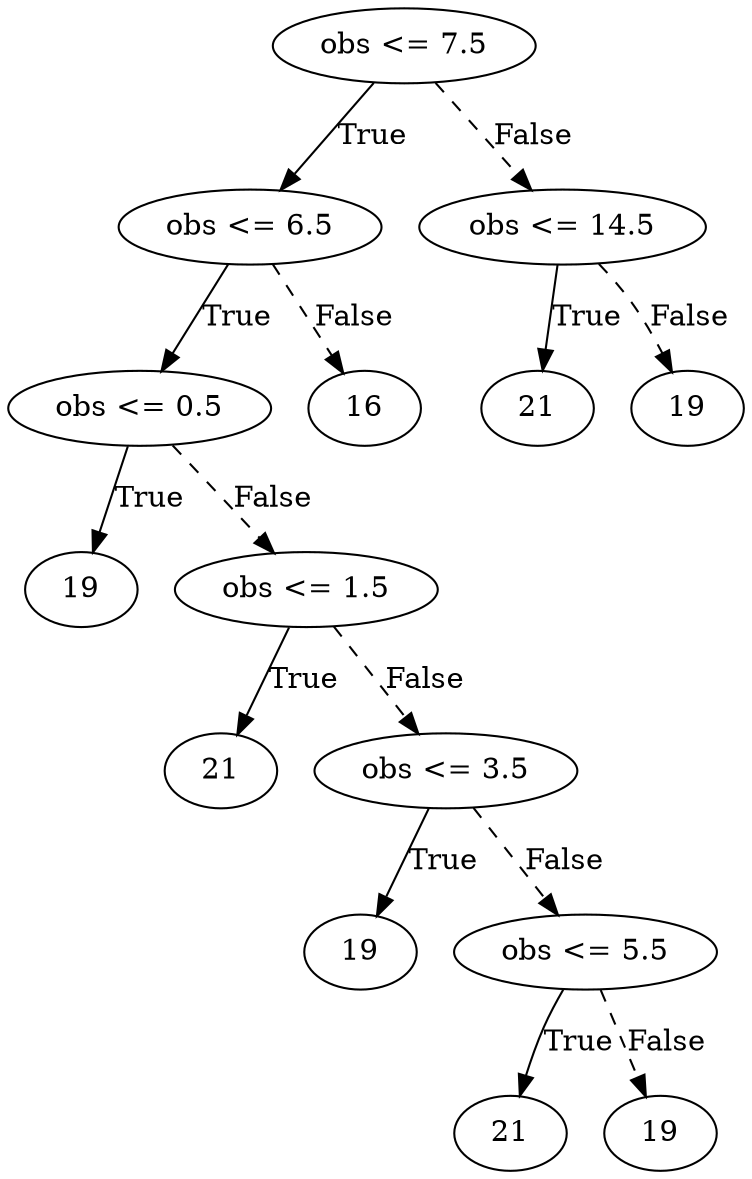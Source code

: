 digraph {
0 [label="obs <= 7.5"];
1 [label="obs <= 6.5"];
2 [label="obs <= 0.5"];
3 [label="19"];
2 -> 3 [label="True"];
4 [label="obs <= 1.5"];
5 [label="21"];
4 -> 5 [label="True"];
6 [label="obs <= 3.5"];
7 [label="19"];
6 -> 7 [label="True"];
8 [label="obs <= 5.5"];
9 [label="21"];
8 -> 9 [label="True"];
10 [label="19"];
8 -> 10 [style="dashed", label="False"];
6 -> 8 [style="dashed", label="False"];
4 -> 6 [style="dashed", label="False"];
2 -> 4 [style="dashed", label="False"];
1 -> 2 [label="True"];
11 [label="16"];
1 -> 11 [style="dashed", label="False"];
0 -> 1 [label="True"];
12 [label="obs <= 14.5"];
13 [label="21"];
12 -> 13 [label="True"];
14 [label="19"];
12 -> 14 [style="dashed", label="False"];
0 -> 12 [style="dashed", label="False"];

}